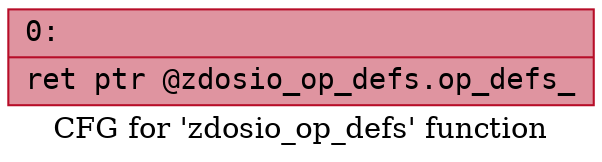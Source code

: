 digraph "CFG for 'zdosio_op_defs' function" {
	label="CFG for 'zdosio_op_defs' function";

	Node0x600002650640 [shape=record,color="#b70d28ff", style=filled, fillcolor="#b70d2870" fontname="Courier",label="{0:\l|  ret ptr @zdosio_op_defs.op_defs_\l}"];
}
